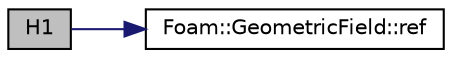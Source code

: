 digraph "H1"
{
  bgcolor="transparent";
  edge [fontname="Helvetica",fontsize="10",labelfontname="Helvetica",labelfontsize="10"];
  node [fontname="Helvetica",fontsize="10",shape=record];
  rankdir="LR";
  Node8223 [label="H1",height=0.2,width=0.4,color="black", fillcolor="grey75", style="filled", fontcolor="black"];
  Node8223 -> Node8224 [color="midnightblue",fontsize="10",style="solid",fontname="Helvetica"];
  Node8224 [label="Foam::GeometricField::ref",height=0.2,width=0.4,color="black",URL="$a23249.html#a08b047935717956ddaa7d514f9b65d4e",tooltip="Return a reference to the dimensioned internal field. "];
}
